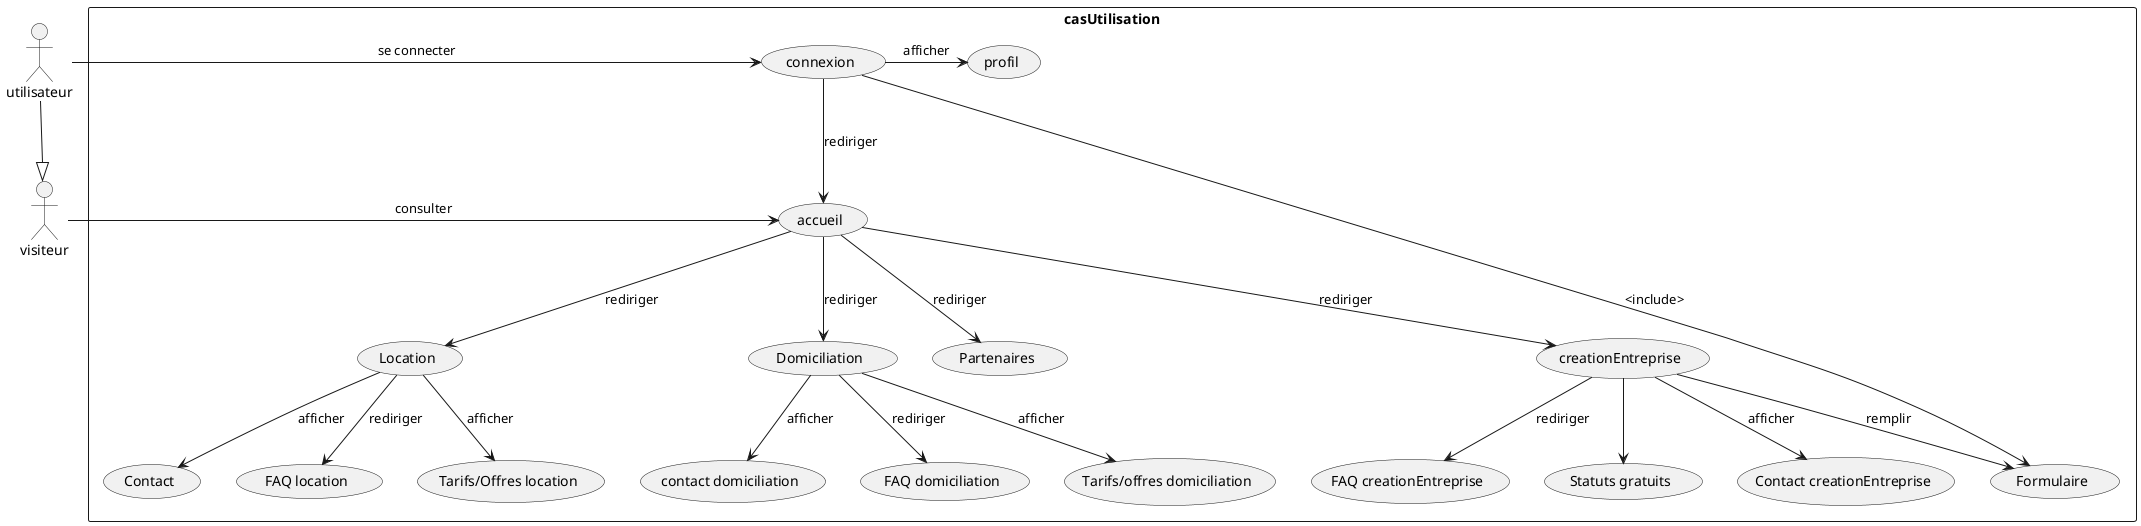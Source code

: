 @startuml
actor utilisateur
actor visiteur
utilisateur -|> visiteur
rectangle casUtilisation{
    visiteur ->(accueil):consulter
    utilisateur ->(connexion):se connecter
    (connexion)->(profil):afficher
    (connexion)-->(accueil):rediriger
    (accueil) --> (creationEntreprise):rediriger
    (accueil) --> (Location):rediriger
    (accueil) --> (Domiciliation):rediriger
    (accueil) --> (Partenaires):rediriger
    (Domiciliation) --> (Tarifs/offres domiciliation) :afficher
    (Domiciliation) --> (contact domiciliation):afficher
    (Domiciliation) --> (FAQ domiciliation):rediriger
    (Location) --> (Tarifs/Offres location) :afficher
    (Location) --> (Contact):afficher
    (Location) --> (FAQ location):rediriger
    (creationEntreprise) --> (Formulaire) :remplir
    (connexion) --> (Formulaire):<include>
    (creationEntreprise) --> (Statuts gratuits)
    (creationEntreprise) --> (Contact creationEntreprise):afficher
    (creationEntreprise) --> (FAQ creationEntreprise):rediriger
}

@enduml